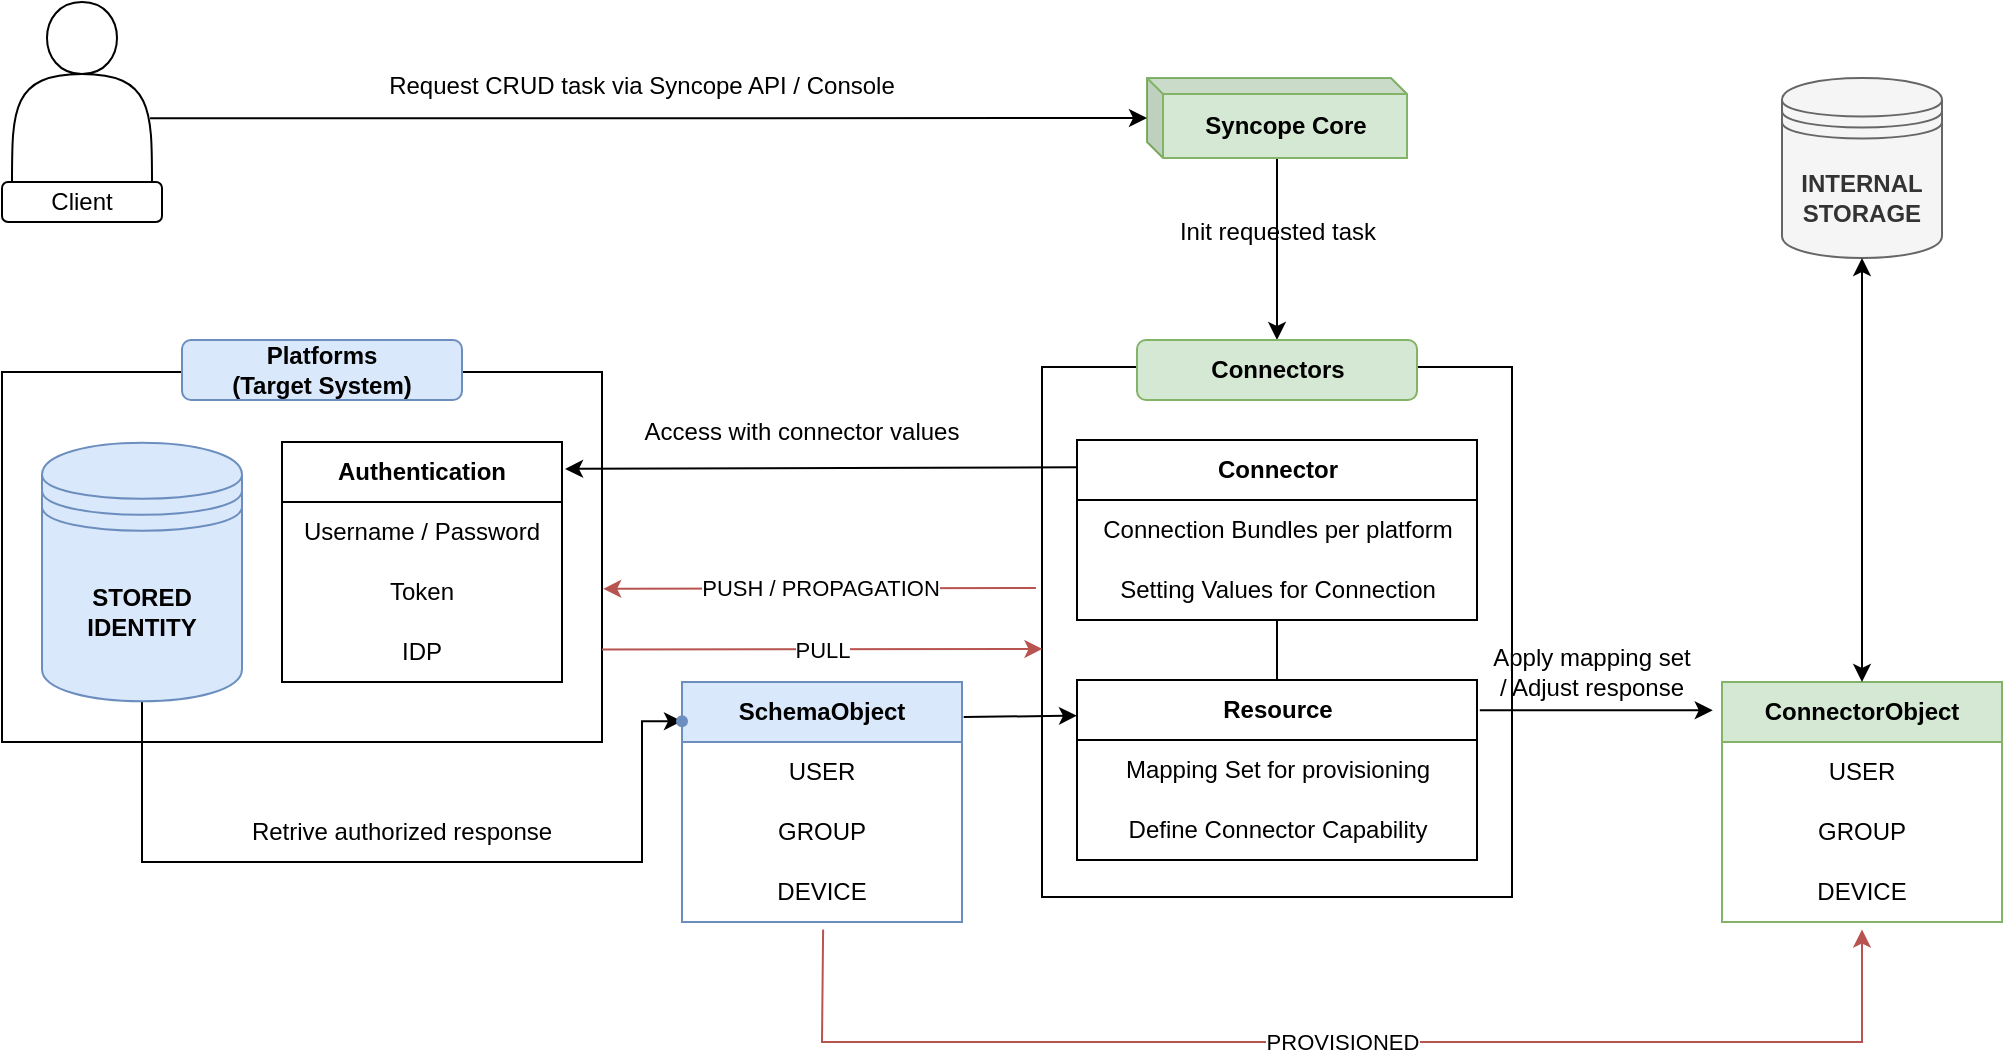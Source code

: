 <mxfile version="22.1.17" type="github">
  <diagram name="페이지-1" id="GTFN8AmOYNpyvxLc8xMg">
    <mxGraphModel dx="2261" dy="738" grid="1" gridSize="10" guides="1" tooltips="1" connect="1" arrows="1" fold="1" page="1" pageScale="1" pageWidth="827" pageHeight="1169" math="0" shadow="0">
      <root>
        <mxCell id="0" />
        <mxCell id="1" parent="0" />
        <mxCell id="H7JjW7gKEQ4J_BTl-3o7-68" value="" style="rounded=0;whiteSpace=wrap;html=1;" vertex="1" parent="1">
          <mxGeometry x="-350" y="195" width="300" height="185" as="geometry" />
        </mxCell>
        <mxCell id="H7JjW7gKEQ4J_BTl-3o7-14" value="&lt;b&gt;INTERNAL&lt;br&gt;STORAGE&lt;/b&gt;" style="shape=datastore;whiteSpace=wrap;html=1;fillColor=#f5f5f5;fontColor=#333333;strokeColor=#666666;" vertex="1" parent="1">
          <mxGeometry x="540" y="48" width="80" height="90" as="geometry" />
        </mxCell>
        <mxCell id="H7JjW7gKEQ4J_BTl-3o7-40" value="" style="edgeStyle=orthogonalEdgeStyle;rounded=0;orthogonalLoop=1;jettySize=auto;html=1;" edge="1" parent="1" source="H7JjW7gKEQ4J_BTl-3o7-17" target="H7JjW7gKEQ4J_BTl-3o7-22">
          <mxGeometry relative="1" as="geometry" />
        </mxCell>
        <mxCell id="H7JjW7gKEQ4J_BTl-3o7-17" value="&lt;b&gt;Syncope Core&lt;/b&gt;" style="shape=cube;whiteSpace=wrap;html=1;boundedLbl=1;backgroundOutline=1;darkOpacity=0.05;darkOpacity2=0.1;fillColor=#d5e8d4;strokeColor=#82b366;size=8;" vertex="1" parent="1">
          <mxGeometry x="222.5" y="48" width="130" height="40" as="geometry" />
        </mxCell>
        <mxCell id="H7JjW7gKEQ4J_BTl-3o7-23" value="&lt;b&gt;ConnectorObject&lt;/b&gt;" style="swimlane;fontStyle=0;childLayout=stackLayout;horizontal=1;startSize=30;horizontalStack=0;resizeParent=1;resizeParentMax=0;resizeLast=0;collapsible=1;marginBottom=0;whiteSpace=wrap;html=1;fillColor=#d5e8d4;strokeColor=#82b366;" vertex="1" parent="1">
          <mxGeometry x="510" y="350" width="140" height="120" as="geometry">
            <mxRectangle x="680" y="190" width="140" height="30" as="alternateBounds" />
          </mxGeometry>
        </mxCell>
        <mxCell id="H7JjW7gKEQ4J_BTl-3o7-24" value="USER" style="text;strokeColor=none;fillColor=none;align=center;verticalAlign=middle;spacingLeft=4;spacingRight=4;overflow=hidden;points=[[0,0.5],[1,0.5]];portConstraint=eastwest;rotatable=0;whiteSpace=wrap;html=1;" vertex="1" parent="H7JjW7gKEQ4J_BTl-3o7-23">
          <mxGeometry y="30" width="140" height="30" as="geometry" />
        </mxCell>
        <mxCell id="H7JjW7gKEQ4J_BTl-3o7-25" value="GROUP" style="text;strokeColor=none;fillColor=none;align=center;verticalAlign=middle;spacingLeft=4;spacingRight=4;overflow=hidden;points=[[0,0.5],[1,0.5]];portConstraint=eastwest;rotatable=0;whiteSpace=wrap;html=1;" vertex="1" parent="H7JjW7gKEQ4J_BTl-3o7-23">
          <mxGeometry y="60" width="140" height="30" as="geometry" />
        </mxCell>
        <mxCell id="H7JjW7gKEQ4J_BTl-3o7-26" value="DEVICE" style="text;strokeColor=none;fillColor=none;align=center;verticalAlign=middle;spacingLeft=4;spacingRight=4;overflow=hidden;points=[[0,0.5],[1,0.5]];portConstraint=eastwest;rotatable=0;whiteSpace=wrap;html=1;" vertex="1" parent="H7JjW7gKEQ4J_BTl-3o7-23">
          <mxGeometry y="90" width="140" height="30" as="geometry" />
        </mxCell>
        <mxCell id="H7JjW7gKEQ4J_BTl-3o7-28" value="" style="group" vertex="1" connectable="0" parent="1">
          <mxGeometry x="170" y="179" width="235" height="278.5" as="geometry" />
        </mxCell>
        <mxCell id="H7JjW7gKEQ4J_BTl-3o7-21" value="" style="rounded=0;whiteSpace=wrap;html=1;movable=1;resizable=1;rotatable=1;deletable=1;editable=1;locked=0;connectable=1;" vertex="1" parent="H7JjW7gKEQ4J_BTl-3o7-28">
          <mxGeometry y="13.5" width="235" height="265" as="geometry" />
        </mxCell>
        <mxCell id="H7JjW7gKEQ4J_BTl-3o7-5" value="&lt;b&gt;Connector&lt;/b&gt;" style="swimlane;fontStyle=0;childLayout=stackLayout;horizontal=1;startSize=30;horizontalStack=0;resizeParent=1;resizeParentMax=0;resizeLast=0;collapsible=1;marginBottom=0;whiteSpace=wrap;html=1;movable=1;resizable=1;rotatable=1;deletable=1;editable=1;locked=0;connectable=1;" vertex="1" parent="H7JjW7gKEQ4J_BTl-3o7-28">
          <mxGeometry x="17.5" y="50" width="200" height="90" as="geometry">
            <mxRectangle x="17.5" y="50" width="100" height="30" as="alternateBounds" />
          </mxGeometry>
        </mxCell>
        <mxCell id="H7JjW7gKEQ4J_BTl-3o7-6" value="Connection Bundles per platform" style="text;strokeColor=none;fillColor=none;align=center;verticalAlign=middle;spacingLeft=4;spacingRight=4;overflow=hidden;points=[[0,0.5],[1,0.5]];portConstraint=eastwest;rotatable=1;whiteSpace=wrap;html=1;movable=1;resizable=1;deletable=1;editable=1;locked=0;connectable=1;" vertex="1" parent="H7JjW7gKEQ4J_BTl-3o7-5">
          <mxGeometry y="30" width="200" height="30" as="geometry" />
        </mxCell>
        <mxCell id="H7JjW7gKEQ4J_BTl-3o7-7" value="Setting Values for Connection" style="text;strokeColor=none;fillColor=none;align=center;verticalAlign=middle;spacingLeft=4;spacingRight=4;overflow=hidden;points=[[0,0.5],[1,0.5]];portConstraint=eastwest;rotatable=1;whiteSpace=wrap;html=1;movable=1;resizable=1;deletable=1;editable=1;locked=0;connectable=1;" vertex="1" parent="H7JjW7gKEQ4J_BTl-3o7-5">
          <mxGeometry y="60" width="200" height="30" as="geometry" />
        </mxCell>
        <mxCell id="H7JjW7gKEQ4J_BTl-3o7-9" value="&lt;b&gt;Resource&lt;/b&gt;" style="swimlane;fontStyle=0;childLayout=stackLayout;horizontal=1;startSize=30;horizontalStack=0;resizeParent=1;resizeParentMax=0;resizeLast=0;collapsible=1;marginBottom=0;whiteSpace=wrap;html=1;movable=1;resizable=1;rotatable=1;deletable=1;editable=1;locked=0;connectable=1;" vertex="1" parent="H7JjW7gKEQ4J_BTl-3o7-28">
          <mxGeometry x="17.5" y="170" width="200" height="90" as="geometry">
            <mxRectangle x="17.5" y="170" width="100" height="30" as="alternateBounds" />
          </mxGeometry>
        </mxCell>
        <mxCell id="H7JjW7gKEQ4J_BTl-3o7-10" value="Mapping Set for provisioning" style="text;strokeColor=none;fillColor=none;align=center;verticalAlign=middle;spacingLeft=4;spacingRight=4;overflow=hidden;points=[[0,0.5],[1,0.5]];portConstraint=eastwest;rotatable=1;whiteSpace=wrap;html=1;movable=1;resizable=1;deletable=1;editable=1;locked=0;connectable=1;" vertex="1" parent="H7JjW7gKEQ4J_BTl-3o7-9">
          <mxGeometry y="30" width="200" height="30" as="geometry" />
        </mxCell>
        <mxCell id="H7JjW7gKEQ4J_BTl-3o7-11" value="Define Connector Capability" style="text;strokeColor=none;fillColor=none;align=center;verticalAlign=middle;spacingLeft=4;spacingRight=4;overflow=hidden;points=[[0,0.5],[1,0.5]];portConstraint=eastwest;rotatable=1;whiteSpace=wrap;html=1;movable=1;resizable=1;deletable=1;editable=1;locked=0;connectable=1;" vertex="1" parent="H7JjW7gKEQ4J_BTl-3o7-9">
          <mxGeometry y="60" width="200" height="30" as="geometry" />
        </mxCell>
        <mxCell id="H7JjW7gKEQ4J_BTl-3o7-20" value="" style="endArrow=none;html=1;rounded=0;exitX=0.5;exitY=0;exitDx=0;exitDy=0;entryX=0.5;entryY=1;entryDx=0;entryDy=0;entryPerimeter=0;movable=1;resizable=1;rotatable=1;deletable=1;editable=1;locked=0;connectable=1;" edge="1" parent="H7JjW7gKEQ4J_BTl-3o7-28" source="H7JjW7gKEQ4J_BTl-3o7-9" target="H7JjW7gKEQ4J_BTl-3o7-7">
          <mxGeometry width="50" height="50" relative="1" as="geometry">
            <mxPoint x="347.5" y="190" as="sourcePoint" />
            <mxPoint x="117.5" y="160" as="targetPoint" />
          </mxGeometry>
        </mxCell>
        <mxCell id="H7JjW7gKEQ4J_BTl-3o7-22" value="&lt;b&gt;Connectors&lt;/b&gt;" style="rounded=1;whiteSpace=wrap;html=1;fillColor=#d5e8d4;strokeColor=#82b366;movable=1;resizable=1;rotatable=1;deletable=1;editable=1;locked=0;connectable=1;" vertex="1" parent="H7JjW7gKEQ4J_BTl-3o7-28">
          <mxGeometry x="47.5" width="140" height="30" as="geometry" />
        </mxCell>
        <mxCell id="H7JjW7gKEQ4J_BTl-3o7-29" value="Access with connector values" style="text;html=1;strokeColor=none;fillColor=none;align=center;verticalAlign=middle;whiteSpace=wrap;rounded=0;" vertex="1" parent="1">
          <mxGeometry x="-40" y="210" width="180" height="30" as="geometry" />
        </mxCell>
        <mxCell id="H7JjW7gKEQ4J_BTl-3o7-33" value="" style="endArrow=classic;html=1;rounded=0;exitX=1.007;exitY=0.168;exitDx=0;exitDy=0;exitPerimeter=0;entryX=-0.033;entryY=0.118;entryDx=0;entryDy=0;entryPerimeter=0;" edge="1" parent="1" source="H7JjW7gKEQ4J_BTl-3o7-9" target="H7JjW7gKEQ4J_BTl-3o7-23">
          <mxGeometry width="50" height="50" relative="1" as="geometry">
            <mxPoint x="460" y="310" as="sourcePoint" />
            <mxPoint x="470" y="364" as="targetPoint" />
          </mxGeometry>
        </mxCell>
        <mxCell id="H7JjW7gKEQ4J_BTl-3o7-34" value="Apply mapping set&lt;br&gt;/ Adjust response" style="text;html=1;strokeColor=none;fillColor=none;align=center;verticalAlign=middle;whiteSpace=wrap;rounded=0;" vertex="1" parent="1">
          <mxGeometry x="390" y="329.62" width="110" height="30" as="geometry" />
        </mxCell>
        <mxCell id="H7JjW7gKEQ4J_BTl-3o7-35" value="" style="endArrow=classic;html=1;rounded=0;exitX=0.986;exitY=0.646;exitDx=0;exitDy=0;exitPerimeter=0;" edge="1" parent="1" source="H7JjW7gKEQ4J_BTl-3o7-15" target="H7JjW7gKEQ4J_BTl-3o7-17">
          <mxGeometry width="50" height="50" relative="1" as="geometry">
            <mxPoint x="-90" y="69" as="sourcePoint" />
            <mxPoint x="170" y="69" as="targetPoint" />
          </mxGeometry>
        </mxCell>
        <mxCell id="H7JjW7gKEQ4J_BTl-3o7-36" value="Request CRUD task via Syncope API / Console" style="text;html=1;strokeColor=none;fillColor=none;align=center;verticalAlign=middle;whiteSpace=wrap;rounded=0;" vertex="1" parent="1">
          <mxGeometry x="-190" y="37" width="320" height="30" as="geometry" />
        </mxCell>
        <mxCell id="H7JjW7gKEQ4J_BTl-3o7-39" value="Init requested task" style="text;html=1;strokeColor=none;fillColor=none;align=center;verticalAlign=middle;whiteSpace=wrap;rounded=0;" vertex="1" parent="1">
          <mxGeometry x="232.5" y="110" width="110" height="30" as="geometry" />
        </mxCell>
        <mxCell id="H7JjW7gKEQ4J_BTl-3o7-41" value="&lt;b&gt;SchemaObject&lt;/b&gt;" style="swimlane;fontStyle=0;childLayout=stackLayout;horizontal=1;startSize=30;horizontalStack=0;resizeParent=1;resizeParentMax=0;resizeLast=0;collapsible=1;marginBottom=0;whiteSpace=wrap;html=1;fillColor=#dae8fc;strokeColor=#6c8ebf;" vertex="1" parent="1">
          <mxGeometry x="-10" y="350" width="140" height="120" as="geometry">
            <mxRectangle x="680" y="190" width="140" height="30" as="alternateBounds" />
          </mxGeometry>
        </mxCell>
        <mxCell id="H7JjW7gKEQ4J_BTl-3o7-42" value="USER" style="text;strokeColor=none;fillColor=none;align=center;verticalAlign=middle;spacingLeft=4;spacingRight=4;overflow=hidden;points=[[0,0.5],[1,0.5]];portConstraint=eastwest;rotatable=0;whiteSpace=wrap;html=1;" vertex="1" parent="H7JjW7gKEQ4J_BTl-3o7-41">
          <mxGeometry y="30" width="140" height="30" as="geometry" />
        </mxCell>
        <mxCell id="H7JjW7gKEQ4J_BTl-3o7-43" value="GROUP" style="text;strokeColor=none;fillColor=none;align=center;verticalAlign=middle;spacingLeft=4;spacingRight=4;overflow=hidden;points=[[0,0.5],[1,0.5]];portConstraint=eastwest;rotatable=0;whiteSpace=wrap;html=1;" vertex="1" parent="H7JjW7gKEQ4J_BTl-3o7-41">
          <mxGeometry y="60" width="140" height="30" as="geometry" />
        </mxCell>
        <mxCell id="H7JjW7gKEQ4J_BTl-3o7-44" value="DEVICE" style="text;strokeColor=none;fillColor=none;align=center;verticalAlign=middle;spacingLeft=4;spacingRight=4;overflow=hidden;points=[[0,0.5],[1,0.5]];portConstraint=eastwest;rotatable=0;whiteSpace=wrap;html=1;" vertex="1" parent="H7JjW7gKEQ4J_BTl-3o7-41">
          <mxGeometry y="90" width="140" height="30" as="geometry" />
        </mxCell>
        <mxCell id="H7JjW7gKEQ4J_BTl-3o7-45" value="" style="group" vertex="1" connectable="0" parent="1">
          <mxGeometry x="-350" y="10" width="80" height="110" as="geometry" />
        </mxCell>
        <mxCell id="H7JjW7gKEQ4J_BTl-3o7-15" value="" style="shape=actor;whiteSpace=wrap;html=1;" vertex="1" parent="H7JjW7gKEQ4J_BTl-3o7-45">
          <mxGeometry x="5" width="70" height="90" as="geometry" />
        </mxCell>
        <mxCell id="H7JjW7gKEQ4J_BTl-3o7-38" value="Client" style="rounded=1;whiteSpace=wrap;html=1;" vertex="1" parent="H7JjW7gKEQ4J_BTl-3o7-45">
          <mxGeometry y="90" width="80" height="20" as="geometry" />
        </mxCell>
        <mxCell id="H7JjW7gKEQ4J_BTl-3o7-48" value="&lt;b&gt;Platforms&lt;br&gt;(Target System)&lt;br&gt;&lt;/b&gt;" style="rounded=1;whiteSpace=wrap;html=1;fillColor=#dae8fc;strokeColor=#6c8ebf;movable=1;resizable=1;rotatable=1;deletable=1;editable=1;locked=0;connectable=1;" vertex="1" parent="1">
          <mxGeometry x="-260" y="179" width="140" height="30" as="geometry" />
        </mxCell>
        <mxCell id="H7JjW7gKEQ4J_BTl-3o7-72" value="" style="edgeStyle=orthogonalEdgeStyle;rounded=0;orthogonalLoop=1;jettySize=auto;html=1;" edge="1" parent="1" source="H7JjW7gKEQ4J_BTl-3o7-51" target="H7JjW7gKEQ4J_BTl-3o7-71">
          <mxGeometry relative="1" as="geometry">
            <Array as="points">
              <mxPoint x="-280" y="440" />
              <mxPoint x="-30" y="440" />
              <mxPoint x="-30" y="370" />
            </Array>
          </mxGeometry>
        </mxCell>
        <mxCell id="H7JjW7gKEQ4J_BTl-3o7-51" value="&lt;b&gt;STORED IDENTITY&lt;/b&gt;" style="shape=datastore;whiteSpace=wrap;html=1;fillColor=#dae8fc;strokeColor=#6c8ebf;" vertex="1" parent="1">
          <mxGeometry x="-330" y="230.37" width="100" height="129.25" as="geometry" />
        </mxCell>
        <mxCell id="H7JjW7gKEQ4J_BTl-3o7-53" value="&lt;b&gt;Authentication&lt;/b&gt;" style="swimlane;fontStyle=0;childLayout=stackLayout;horizontal=1;startSize=30;horizontalStack=0;resizeParent=1;resizeParentMax=0;resizeLast=0;collapsible=1;marginBottom=0;whiteSpace=wrap;html=1;" vertex="1" parent="1">
          <mxGeometry x="-210" y="230" width="140" height="120" as="geometry">
            <mxRectangle x="680" y="190" width="140" height="30" as="alternateBounds" />
          </mxGeometry>
        </mxCell>
        <mxCell id="H7JjW7gKEQ4J_BTl-3o7-54" value="Username / Password" style="text;strokeColor=none;fillColor=none;align=center;verticalAlign=middle;spacingLeft=4;spacingRight=4;overflow=hidden;points=[[0,0.5],[1,0.5]];portConstraint=eastwest;rotatable=0;whiteSpace=wrap;html=1;" vertex="1" parent="H7JjW7gKEQ4J_BTl-3o7-53">
          <mxGeometry y="30" width="140" height="30" as="geometry" />
        </mxCell>
        <mxCell id="H7JjW7gKEQ4J_BTl-3o7-55" value="Token" style="text;strokeColor=none;fillColor=none;align=center;verticalAlign=middle;spacingLeft=4;spacingRight=4;overflow=hidden;points=[[0,0.5],[1,0.5]];portConstraint=eastwest;rotatable=0;whiteSpace=wrap;html=1;" vertex="1" parent="H7JjW7gKEQ4J_BTl-3o7-53">
          <mxGeometry y="60" width="140" height="30" as="geometry" />
        </mxCell>
        <mxCell id="H7JjW7gKEQ4J_BTl-3o7-56" value="IDP" style="text;strokeColor=none;fillColor=none;align=center;verticalAlign=middle;spacingLeft=4;spacingRight=4;overflow=hidden;points=[[0,0.5],[1,0.5]];portConstraint=eastwest;rotatable=0;whiteSpace=wrap;html=1;" vertex="1" parent="H7JjW7gKEQ4J_BTl-3o7-53">
          <mxGeometry y="90" width="140" height="30" as="geometry" />
        </mxCell>
        <mxCell id="H7JjW7gKEQ4J_BTl-3o7-57" value="" style="endArrow=classic;html=1;rounded=0;entryX=1.011;entryY=0.112;entryDx=0;entryDy=0;entryPerimeter=0;exitX=0;exitY=0.152;exitDx=0;exitDy=0;exitPerimeter=0;" edge="1" parent="1" source="H7JjW7gKEQ4J_BTl-3o7-5" target="H7JjW7gKEQ4J_BTl-3o7-53">
          <mxGeometry width="50" height="50" relative="1" as="geometry">
            <mxPoint x="-40" y="300" as="sourcePoint" />
            <mxPoint x="10" y="250" as="targetPoint" />
          </mxGeometry>
        </mxCell>
        <mxCell id="H7JjW7gKEQ4J_BTl-3o7-70" value="" style="endArrow=classic;startArrow=classic;html=1;rounded=0;entryX=0.5;entryY=1;entryDx=0;entryDy=0;exitX=0.5;exitY=0;exitDx=0;exitDy=0;" edge="1" parent="1" source="H7JjW7gKEQ4J_BTl-3o7-23" target="H7JjW7gKEQ4J_BTl-3o7-14">
          <mxGeometry width="50" height="50" relative="1" as="geometry">
            <mxPoint x="540" y="259" as="sourcePoint" />
            <mxPoint x="590" y="209" as="targetPoint" />
          </mxGeometry>
        </mxCell>
        <mxCell id="H7JjW7gKEQ4J_BTl-3o7-71" value="" style="shape=waypoint;sketch=0;size=6;pointerEvents=1;points=[];fillColor=#dae8fc;resizable=0;rotatable=0;perimeter=centerPerimeter;snapToPoint=1;strokeColor=#6c8ebf;" vertex="1" parent="1">
          <mxGeometry x="-20" y="359.615" width="20" height="20" as="geometry" />
        </mxCell>
        <mxCell id="H7JjW7gKEQ4J_BTl-3o7-73" value="Retrive authorized response" style="text;html=1;strokeColor=none;fillColor=none;align=center;verticalAlign=middle;whiteSpace=wrap;rounded=0;" vertex="1" parent="1">
          <mxGeometry x="-240" y="410" width="180" height="30" as="geometry" />
        </mxCell>
        <mxCell id="H7JjW7gKEQ4J_BTl-3o7-74" value="" style="endArrow=classic;html=1;rounded=0;exitX=1.006;exitY=0.146;exitDx=0;exitDy=0;exitPerimeter=0;entryX=0;entryY=0.198;entryDx=0;entryDy=0;entryPerimeter=0;" edge="1" parent="1" source="H7JjW7gKEQ4J_BTl-3o7-41" target="H7JjW7gKEQ4J_BTl-3o7-9">
          <mxGeometry width="50" height="50" relative="1" as="geometry">
            <mxPoint x="130" y="300" as="sourcePoint" />
            <mxPoint x="180" y="250" as="targetPoint" />
          </mxGeometry>
        </mxCell>
        <mxCell id="H7JjW7gKEQ4J_BTl-3o7-75" value="" style="endArrow=classic;html=1;rounded=0;exitX=0.504;exitY=1.125;exitDx=0;exitDy=0;exitPerimeter=0;entryX=0.5;entryY=1.125;entryDx=0;entryDy=0;entryPerimeter=0;fillColor=#f8cecc;strokeColor=#b85450;" edge="1" parent="1" source="H7JjW7gKEQ4J_BTl-3o7-44" target="H7JjW7gKEQ4J_BTl-3o7-26">
          <mxGeometry relative="1" as="geometry">
            <mxPoint x="40" y="530" as="sourcePoint" />
            <mxPoint x="580" y="530" as="targetPoint" />
            <Array as="points">
              <mxPoint x="60" y="530" />
              <mxPoint x="580" y="530" />
            </Array>
          </mxGeometry>
        </mxCell>
        <mxCell id="H7JjW7gKEQ4J_BTl-3o7-76" value="PROVISIONED" style="edgeLabel;resizable=0;html=1;align=center;verticalAlign=middle;" connectable="0" vertex="1" parent="H7JjW7gKEQ4J_BTl-3o7-75">
          <mxGeometry relative="1" as="geometry" />
        </mxCell>
        <mxCell id="H7JjW7gKEQ4J_BTl-3o7-77" value="" style="endArrow=classic;html=1;rounded=0;exitX=1;exitY=0.75;exitDx=0;exitDy=0;entryX=0.001;entryY=0.532;entryDx=0;entryDy=0;entryPerimeter=0;fillColor=#f8cecc;strokeColor=#b85450;" edge="1" parent="1" source="H7JjW7gKEQ4J_BTl-3o7-68" target="H7JjW7gKEQ4J_BTl-3o7-21">
          <mxGeometry relative="1" as="geometry">
            <mxPoint x="-20" y="330" as="sourcePoint" />
            <mxPoint x="150" y="334" as="targetPoint" />
          </mxGeometry>
        </mxCell>
        <mxCell id="H7JjW7gKEQ4J_BTl-3o7-78" value="PULL" style="edgeLabel;resizable=0;html=1;align=center;verticalAlign=middle;" connectable="0" vertex="1" parent="H7JjW7gKEQ4J_BTl-3o7-77">
          <mxGeometry relative="1" as="geometry" />
        </mxCell>
        <mxCell id="H7JjW7gKEQ4J_BTl-3o7-79" value="" style="endArrow=classic;html=1;rounded=0;exitX=-0.013;exitY=0.417;exitDx=0;exitDy=0;exitPerimeter=0;entryX=1.002;entryY=0.586;entryDx=0;entryDy=0;entryPerimeter=0;fillColor=#f8cecc;strokeColor=#b85450;" edge="1" parent="1" source="H7JjW7gKEQ4J_BTl-3o7-21" target="H7JjW7gKEQ4J_BTl-3o7-68">
          <mxGeometry relative="1" as="geometry">
            <mxPoint x="10" y="280" as="sourcePoint" />
            <mxPoint x="110" y="280" as="targetPoint" />
          </mxGeometry>
        </mxCell>
        <mxCell id="H7JjW7gKEQ4J_BTl-3o7-80" value="PUSH / PROPAGATION" style="edgeLabel;resizable=0;html=1;align=center;verticalAlign=middle;" connectable="0" vertex="1" parent="H7JjW7gKEQ4J_BTl-3o7-79">
          <mxGeometry relative="1" as="geometry" />
        </mxCell>
      </root>
    </mxGraphModel>
  </diagram>
</mxfile>
